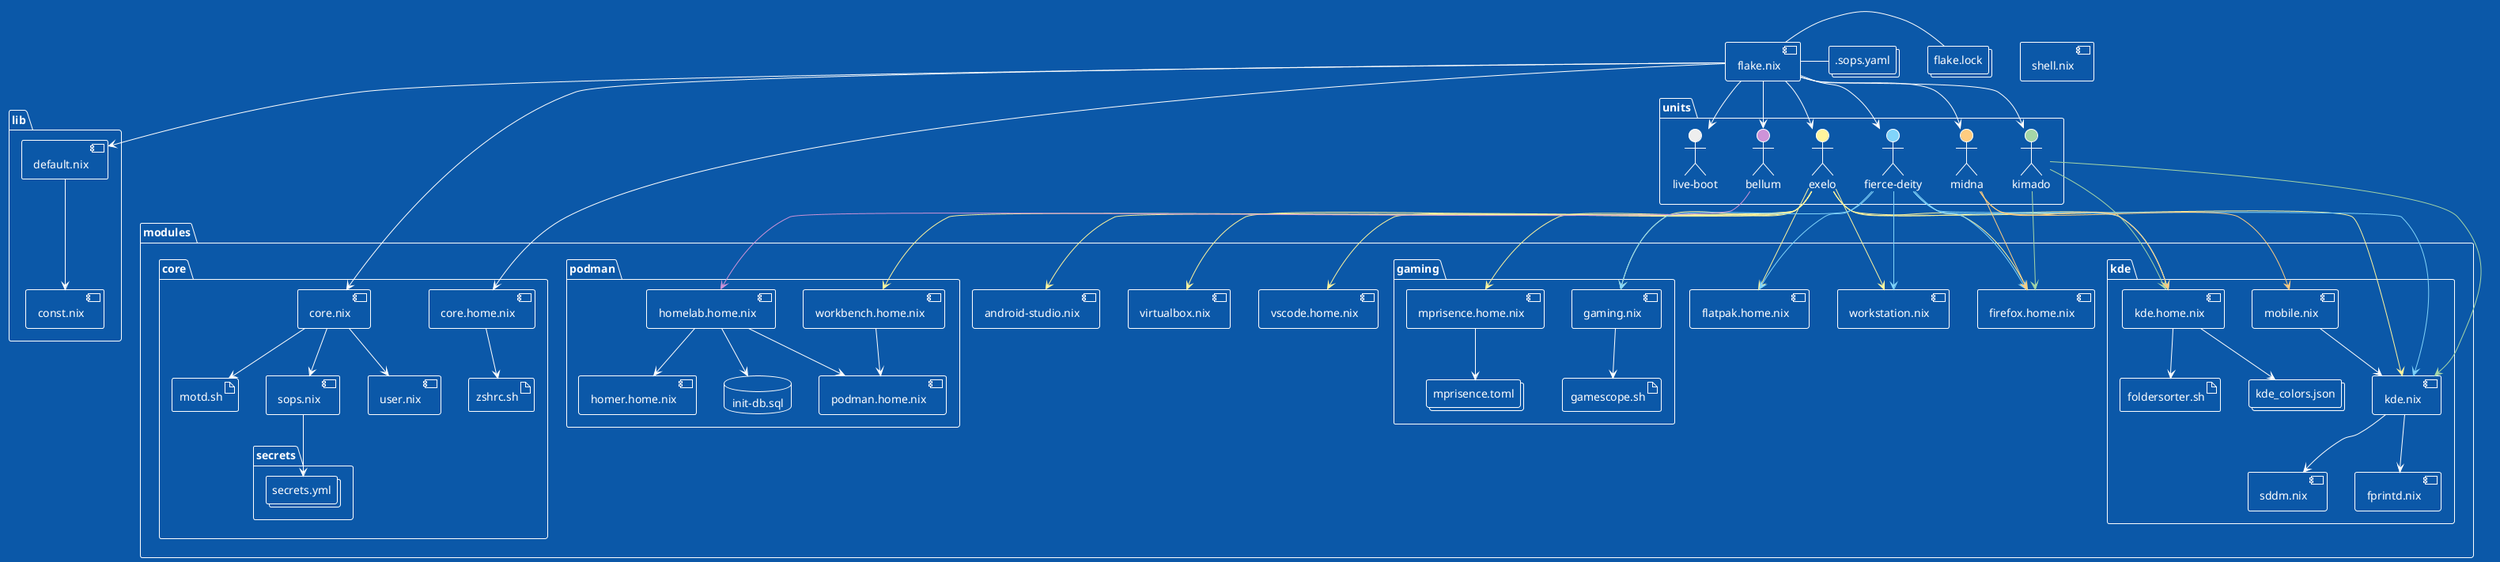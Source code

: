 @startuml inventory
!theme amiga
folder "units" {
actor "exelo" as 946f41d7a0edfc2e0c01ee5a09a8c817 #FFF59D
actor "fierce-deity" as c4bab5bd2a813b4140b129fe0e3fb658 #81D4FA
actor "live-boot" as c7d5751343a9ead629f775ba9b9af9cf #EEEEEE
actor "kimado" as 1396d7d4092f9152f5759496564121cd #A5D6A7
actor "bellum" as 20a158b77d6ce48a8335b7e769c66846 #CE93D8
actor "midna" as 63f8d8e44685a13b538d30e2a0812668 #FFCC80
}
component "flake.nix" as 3cfc5eb99249add5b61f5348132a1e77
folder "lib" {
   component "const.nix" as 42685639631220987acd22a87135e57c
   component "default.nix" as 68e512ab9f77fd39f3722c23b9768434
}
collections ".sops.yaml" as 91f6f5e8b87d05d919871a4550a6fc38
component "shell.nix" as 97c7e481026e36daa7b31230c6c6aadc
folder "modules" {
   folder "gaming" {
      component "mprisence.home.nix" as c02ddfafd82173da6d07e50463b65eac
      collections "mprisence.toml" as 388345b0335603b7af9674ffccc65ed6
      artifact "gamescope.sh" as 07bb30b5069aacb10b5677e227bfbeb4
      component "gaming.nix" as cc648f4643baab83856cbb1aee4c03ef
   }
   component "vscode.home.nix" as 26e1d38b688c4a1832d0935e5d29e980
   folder "core" {
      component "user.nix" as e48a789aa9c3b1358cf051feee2e878a
      component "core.home.nix" as d418baa43b11df0205fd0d8001cf7901
      artifact "zshrc.sh" as 7eb8b1eccd344747a8b685427d1c8d47
      artifact "motd.sh" as c82c7c2583c0b9ccbee6e5f55451c0f6
      folder "secrets" {
         collections "secrets.yml" as fedff914d02561f998eabdacb5cefebd
      }
      component "core.nix" as 6aafb3be03e9429fda102521e26edd7b
      component "sops.nix" as 20147c29130fca277ea17de5d4ba1678
   }
   component "flatpak.home.nix" as 6a6caf7642ae4a75b6d8c64ecf6400b9
   component "android-studio.nix" as a8adb1966bc91fc715175dff4a1585e7
   component "firefox.home.nix" as 38cffe16d01eb2da09feac707c1aaa76
   folder "kde" {
      component "fprintd.nix" as 0fb371a9afb97f3c276f57e82617e12d
      component "sddm.nix" as 5ebad3bd91a08cf55c56e207db927f8e
      component "mobile.nix" as 8d2c80d6e09dc0fe9680025161c2f7f7
      component "kde.nix" as 33998a49668889da1de8827630f29048
      collections "kde_colors.json" as 8793297d8d93dce13e504e1e7639726f
      component "kde.home.nix" as 34f24b42df06d195232b3481cc71827b
      artifact "foldersorter.sh" as ad183a934b3ffac1938f0162d6a8a65b
   }
   component "virtualbox.nix" as f7eeddc94c5ed65950560d6b5663fd1f
   component "workstation.nix" as 5a0152e173cf79e753b825a5923741a1
   folder "podman" {
      component "podman.home.nix" as dcbc3ce626c4baff59d73eac162ff6c2
      component "homer.home.nix" as 4413af3c64ebf6b78c14f507383344d2
      database "init-db.sql" as 1cfcb5644c1356a4878cc9383458f8a7
      component "homelab.home.nix" as 0413db864cd167d08bd86e74c14f26a4
      component "workbench.home.nix" as d5572bc49194fd8103bc4b027c081b12
   }
}
collections "flake.lock" as acf05e6b4d5a2b6e0e87b24127cf384a
946f41d7a0edfc2e0c01ee5a09a8c817 -[#FFF59D]-> 33998a49668889da1de8827630f29048
946f41d7a0edfc2e0c01ee5a09a8c817 -[#FFF59D]-> 5a0152e173cf79e753b825a5923741a1
946f41d7a0edfc2e0c01ee5a09a8c817 -[#FFF59D]-> a8adb1966bc91fc715175dff4a1585e7
946f41d7a0edfc2e0c01ee5a09a8c817 -[#FFF59D]-> cc648f4643baab83856cbb1aee4c03ef
946f41d7a0edfc2e0c01ee5a09a8c817 -[#FFF59D]-> f7eeddc94c5ed65950560d6b5663fd1f
946f41d7a0edfc2e0c01ee5a09a8c817 -[#FFF59D]-> 34f24b42df06d195232b3481cc71827b
946f41d7a0edfc2e0c01ee5a09a8c817 -[#FFF59D]-> 26e1d38b688c4a1832d0935e5d29e980
946f41d7a0edfc2e0c01ee5a09a8c817 -[#FFF59D]-> 6a6caf7642ae4a75b6d8c64ecf6400b9
946f41d7a0edfc2e0c01ee5a09a8c817 -[#FFF59D]-> 38cffe16d01eb2da09feac707c1aaa76
946f41d7a0edfc2e0c01ee5a09a8c817 -[#FFF59D]-> d5572bc49194fd8103bc4b027c081b12
946f41d7a0edfc2e0c01ee5a09a8c817 -[#FFF59D]-> c02ddfafd82173da6d07e50463b65eac
c4bab5bd2a813b4140b129fe0e3fb658 -[#81D4FA]-> 33998a49668889da1de8827630f29048
c4bab5bd2a813b4140b129fe0e3fb658 -[#81D4FA]-> cc648f4643baab83856cbb1aee4c03ef
c4bab5bd2a813b4140b129fe0e3fb658 -[#81D4FA]-> 5a0152e173cf79e753b825a5923741a1
c4bab5bd2a813b4140b129fe0e3fb658 -[#81D4FA]-> 34f24b42df06d195232b3481cc71827b
c4bab5bd2a813b4140b129fe0e3fb658 -[#81D4FA]-> 6a6caf7642ae4a75b6d8c64ecf6400b9
c4bab5bd2a813b4140b129fe0e3fb658 -[#81D4FA]-> 38cffe16d01eb2da09feac707c1aaa76
1396d7d4092f9152f5759496564121cd -[#A5D6A7]-> 33998a49668889da1de8827630f29048
1396d7d4092f9152f5759496564121cd -[#A5D6A7]-> 34f24b42df06d195232b3481cc71827b
1396d7d4092f9152f5759496564121cd -[#A5D6A7]-> 38cffe16d01eb2da09feac707c1aaa76
20a158b77d6ce48a8335b7e769c66846 -[#CE93D8]-> 0413db864cd167d08bd86e74c14f26a4
63f8d8e44685a13b538d30e2a0812668 -[#FFCC80]-> 8d2c80d6e09dc0fe9680025161c2f7f7
63f8d8e44685a13b538d30e2a0812668 -[#FFCC80]-> 34f24b42df06d195232b3481cc71827b
63f8d8e44685a13b538d30e2a0812668 -[#FFCC80]-> 38cffe16d01eb2da09feac707c1aaa76
3cfc5eb99249add5b61f5348132a1e77 --> 68e512ab9f77fd39f3722c23b9768434
3cfc5eb99249add5b61f5348132a1e77 --> d418baa43b11df0205fd0d8001cf7901
3cfc5eb99249add5b61f5348132a1e77 --> 946f41d7a0edfc2e0c01ee5a09a8c817
3cfc5eb99249add5b61f5348132a1e77 --> c4bab5bd2a813b4140b129fe0e3fb658
3cfc5eb99249add5b61f5348132a1e77 --> c7d5751343a9ead629f775ba9b9af9cf
3cfc5eb99249add5b61f5348132a1e77 --> 1396d7d4092f9152f5759496564121cd
3cfc5eb99249add5b61f5348132a1e77 --> 20a158b77d6ce48a8335b7e769c66846
3cfc5eb99249add5b61f5348132a1e77 --> 63f8d8e44685a13b538d30e2a0812668
3cfc5eb99249add5b61f5348132a1e77 --> 6aafb3be03e9429fda102521e26edd7b
68e512ab9f77fd39f3722c23b9768434 --> 42685639631220987acd22a87135e57c
c02ddfafd82173da6d07e50463b65eac --> 388345b0335603b7af9674ffccc65ed6
cc648f4643baab83856cbb1aee4c03ef --> 07bb30b5069aacb10b5677e227bfbeb4
d418baa43b11df0205fd0d8001cf7901 --> 7eb8b1eccd344747a8b685427d1c8d47
6aafb3be03e9429fda102521e26edd7b --> c82c7c2583c0b9ccbee6e5f55451c0f6
6aafb3be03e9429fda102521e26edd7b --> e48a789aa9c3b1358cf051feee2e878a
6aafb3be03e9429fda102521e26edd7b --> 20147c29130fca277ea17de5d4ba1678
20147c29130fca277ea17de5d4ba1678 --> fedff914d02561f998eabdacb5cefebd
8d2c80d6e09dc0fe9680025161c2f7f7 --> 33998a49668889da1de8827630f29048
33998a49668889da1de8827630f29048 --> 5ebad3bd91a08cf55c56e207db927f8e
33998a49668889da1de8827630f29048 --> 0fb371a9afb97f3c276f57e82617e12d
34f24b42df06d195232b3481cc71827b --> 8793297d8d93dce13e504e1e7639726f
34f24b42df06d195232b3481cc71827b --> ad183a934b3ffac1938f0162d6a8a65b
0413db864cd167d08bd86e74c14f26a4 --> dcbc3ce626c4baff59d73eac162ff6c2
0413db864cd167d08bd86e74c14f26a4 --> 4413af3c64ebf6b78c14f507383344d2
0413db864cd167d08bd86e74c14f26a4 --> 1cfcb5644c1356a4878cc9383458f8a7
d5572bc49194fd8103bc4b027c081b12 --> dcbc3ce626c4baff59d73eac162ff6c2
3cfc5eb99249add5b61f5348132a1e77 - acf05e6b4d5a2b6e0e87b24127cf384a
3cfc5eb99249add5b61f5348132a1e77 - 91f6f5e8b87d05d919871a4550a6fc38
@enduml
